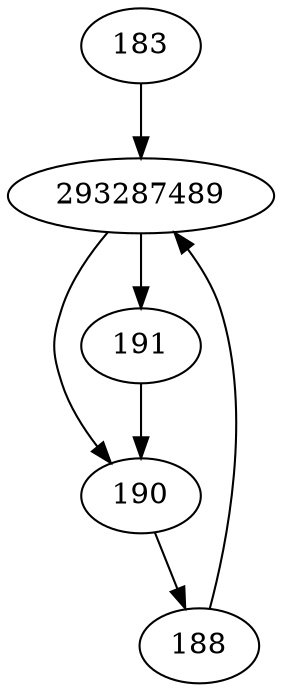 strict digraph  {
293287489;
183;
188;
190;
191;
293287489 -> 190;
293287489 -> 191;
183 -> 293287489;
188 -> 293287489;
190 -> 188;
191 -> 190;
}
